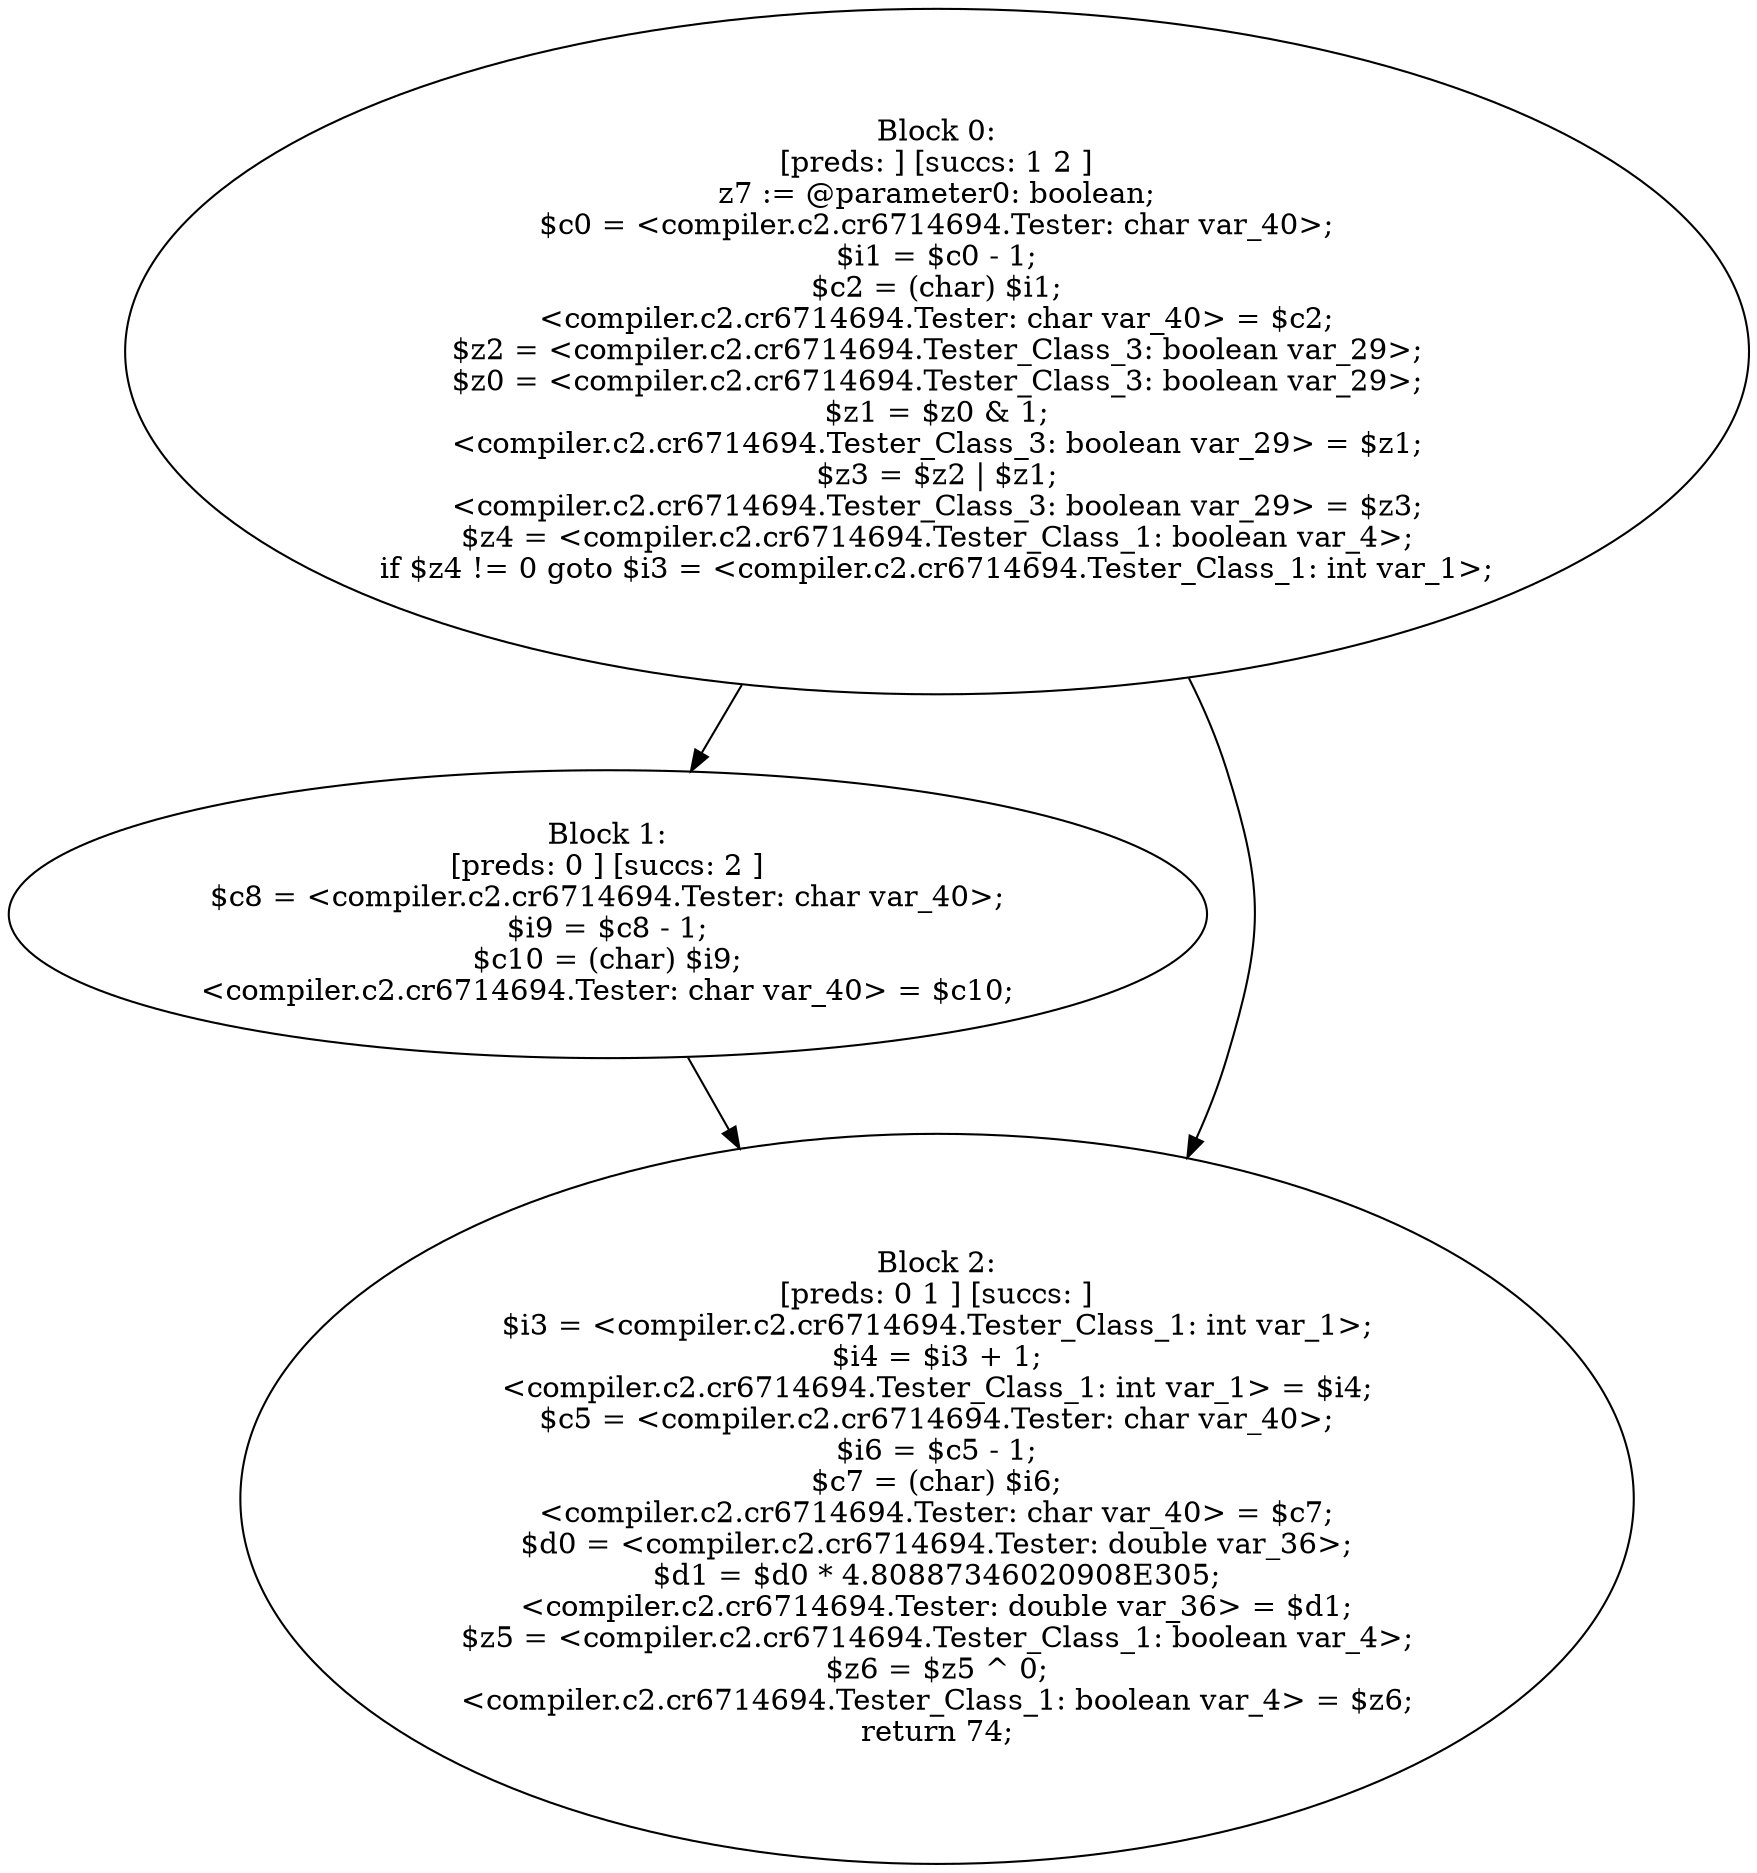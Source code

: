 digraph "unitGraph" {
    "Block 0:
[preds: ] [succs: 1 2 ]
z7 := @parameter0: boolean;
$c0 = <compiler.c2.cr6714694.Tester: char var_40>;
$i1 = $c0 - 1;
$c2 = (char) $i1;
<compiler.c2.cr6714694.Tester: char var_40> = $c2;
$z2 = <compiler.c2.cr6714694.Tester_Class_3: boolean var_29>;
$z0 = <compiler.c2.cr6714694.Tester_Class_3: boolean var_29>;
$z1 = $z0 & 1;
<compiler.c2.cr6714694.Tester_Class_3: boolean var_29> = $z1;
$z3 = $z2 | $z1;
<compiler.c2.cr6714694.Tester_Class_3: boolean var_29> = $z3;
$z4 = <compiler.c2.cr6714694.Tester_Class_1: boolean var_4>;
if $z4 != 0 goto $i3 = <compiler.c2.cr6714694.Tester_Class_1: int var_1>;
"
    "Block 1:
[preds: 0 ] [succs: 2 ]
$c8 = <compiler.c2.cr6714694.Tester: char var_40>;
$i9 = $c8 - 1;
$c10 = (char) $i9;
<compiler.c2.cr6714694.Tester: char var_40> = $c10;
"
    "Block 2:
[preds: 0 1 ] [succs: ]
$i3 = <compiler.c2.cr6714694.Tester_Class_1: int var_1>;
$i4 = $i3 + 1;
<compiler.c2.cr6714694.Tester_Class_1: int var_1> = $i4;
$c5 = <compiler.c2.cr6714694.Tester: char var_40>;
$i6 = $c5 - 1;
$c7 = (char) $i6;
<compiler.c2.cr6714694.Tester: char var_40> = $c7;
$d0 = <compiler.c2.cr6714694.Tester: double var_36>;
$d1 = $d0 * 4.80887346020908E305;
<compiler.c2.cr6714694.Tester: double var_36> = $d1;
$z5 = <compiler.c2.cr6714694.Tester_Class_1: boolean var_4>;
$z6 = $z5 ^ 0;
<compiler.c2.cr6714694.Tester_Class_1: boolean var_4> = $z6;
return 74;
"
    "Block 0:
[preds: ] [succs: 1 2 ]
z7 := @parameter0: boolean;
$c0 = <compiler.c2.cr6714694.Tester: char var_40>;
$i1 = $c0 - 1;
$c2 = (char) $i1;
<compiler.c2.cr6714694.Tester: char var_40> = $c2;
$z2 = <compiler.c2.cr6714694.Tester_Class_3: boolean var_29>;
$z0 = <compiler.c2.cr6714694.Tester_Class_3: boolean var_29>;
$z1 = $z0 & 1;
<compiler.c2.cr6714694.Tester_Class_3: boolean var_29> = $z1;
$z3 = $z2 | $z1;
<compiler.c2.cr6714694.Tester_Class_3: boolean var_29> = $z3;
$z4 = <compiler.c2.cr6714694.Tester_Class_1: boolean var_4>;
if $z4 != 0 goto $i3 = <compiler.c2.cr6714694.Tester_Class_1: int var_1>;
"->"Block 1:
[preds: 0 ] [succs: 2 ]
$c8 = <compiler.c2.cr6714694.Tester: char var_40>;
$i9 = $c8 - 1;
$c10 = (char) $i9;
<compiler.c2.cr6714694.Tester: char var_40> = $c10;
";
    "Block 0:
[preds: ] [succs: 1 2 ]
z7 := @parameter0: boolean;
$c0 = <compiler.c2.cr6714694.Tester: char var_40>;
$i1 = $c0 - 1;
$c2 = (char) $i1;
<compiler.c2.cr6714694.Tester: char var_40> = $c2;
$z2 = <compiler.c2.cr6714694.Tester_Class_3: boolean var_29>;
$z0 = <compiler.c2.cr6714694.Tester_Class_3: boolean var_29>;
$z1 = $z0 & 1;
<compiler.c2.cr6714694.Tester_Class_3: boolean var_29> = $z1;
$z3 = $z2 | $z1;
<compiler.c2.cr6714694.Tester_Class_3: boolean var_29> = $z3;
$z4 = <compiler.c2.cr6714694.Tester_Class_1: boolean var_4>;
if $z4 != 0 goto $i3 = <compiler.c2.cr6714694.Tester_Class_1: int var_1>;
"->"Block 2:
[preds: 0 1 ] [succs: ]
$i3 = <compiler.c2.cr6714694.Tester_Class_1: int var_1>;
$i4 = $i3 + 1;
<compiler.c2.cr6714694.Tester_Class_1: int var_1> = $i4;
$c5 = <compiler.c2.cr6714694.Tester: char var_40>;
$i6 = $c5 - 1;
$c7 = (char) $i6;
<compiler.c2.cr6714694.Tester: char var_40> = $c7;
$d0 = <compiler.c2.cr6714694.Tester: double var_36>;
$d1 = $d0 * 4.80887346020908E305;
<compiler.c2.cr6714694.Tester: double var_36> = $d1;
$z5 = <compiler.c2.cr6714694.Tester_Class_1: boolean var_4>;
$z6 = $z5 ^ 0;
<compiler.c2.cr6714694.Tester_Class_1: boolean var_4> = $z6;
return 74;
";
    "Block 1:
[preds: 0 ] [succs: 2 ]
$c8 = <compiler.c2.cr6714694.Tester: char var_40>;
$i9 = $c8 - 1;
$c10 = (char) $i9;
<compiler.c2.cr6714694.Tester: char var_40> = $c10;
"->"Block 2:
[preds: 0 1 ] [succs: ]
$i3 = <compiler.c2.cr6714694.Tester_Class_1: int var_1>;
$i4 = $i3 + 1;
<compiler.c2.cr6714694.Tester_Class_1: int var_1> = $i4;
$c5 = <compiler.c2.cr6714694.Tester: char var_40>;
$i6 = $c5 - 1;
$c7 = (char) $i6;
<compiler.c2.cr6714694.Tester: char var_40> = $c7;
$d0 = <compiler.c2.cr6714694.Tester: double var_36>;
$d1 = $d0 * 4.80887346020908E305;
<compiler.c2.cr6714694.Tester: double var_36> = $d1;
$z5 = <compiler.c2.cr6714694.Tester_Class_1: boolean var_4>;
$z6 = $z5 ^ 0;
<compiler.c2.cr6714694.Tester_Class_1: boolean var_4> = $z6;
return 74;
";
}
